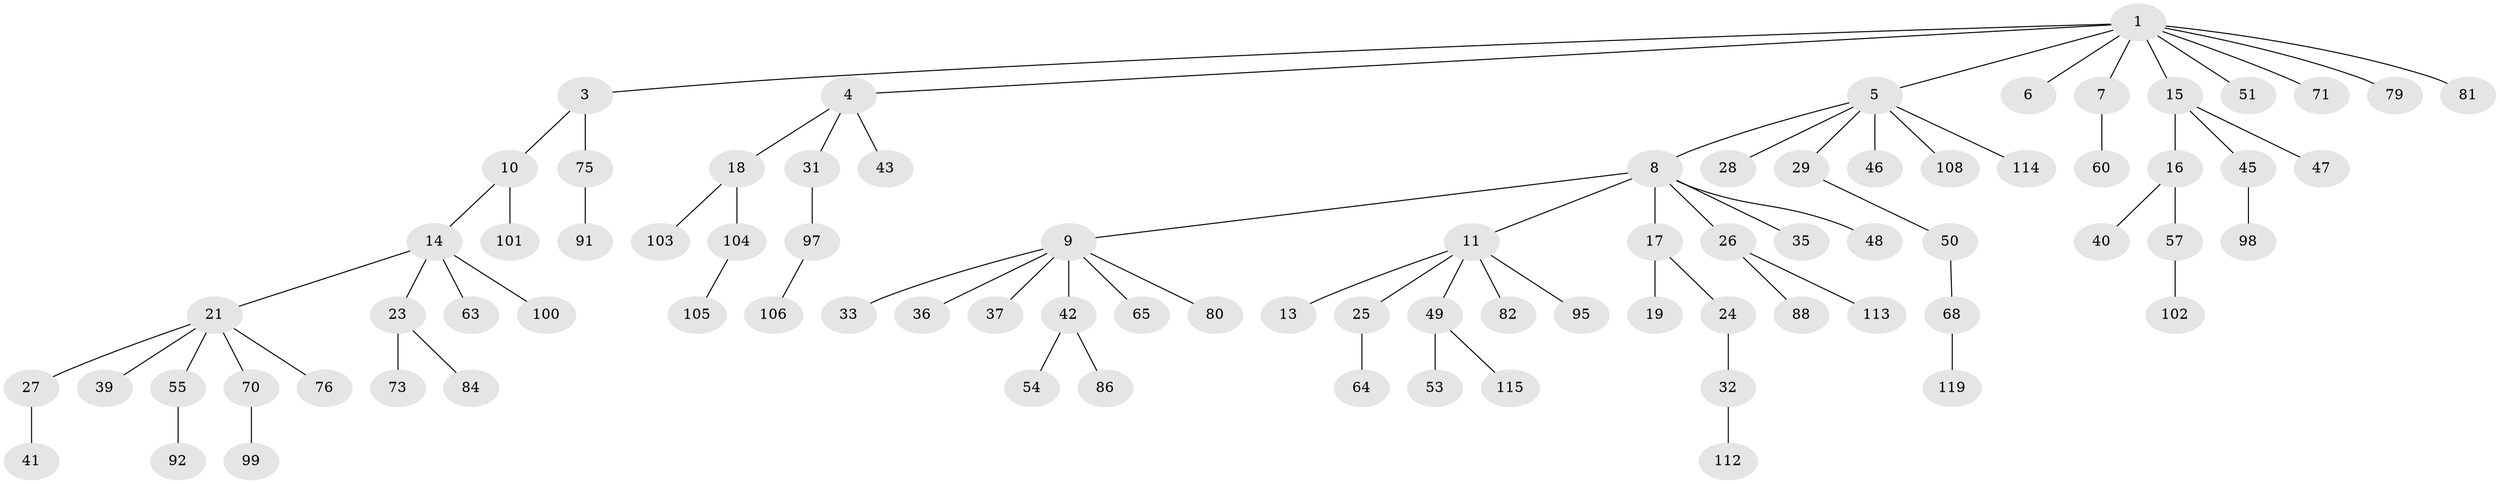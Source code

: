 // Generated by graph-tools (version 1.1) at 2025/52/02/27/25 19:52:10]
// undirected, 83 vertices, 82 edges
graph export_dot {
graph [start="1"]
  node [color=gray90,style=filled];
  1 [super="+2"];
  3;
  4 [super="+22"];
  5 [super="+44"];
  6 [super="+38"];
  7;
  8 [super="+12"];
  9 [super="+30"];
  10 [super="+94"];
  11 [super="+67"];
  13;
  14 [super="+109"];
  15 [super="+20"];
  16;
  17;
  18 [super="+58"];
  19 [super="+59"];
  21 [super="+110"];
  23 [super="+34"];
  24 [super="+77"];
  25 [super="+117"];
  26 [super="+111"];
  27;
  28;
  29 [super="+83"];
  31 [super="+72"];
  32 [super="+69"];
  33;
  35;
  36 [super="+93"];
  37;
  39;
  40;
  41;
  42 [super="+118"];
  43;
  45 [super="+66"];
  46;
  47 [super="+61"];
  48;
  49 [super="+116"];
  50 [super="+52"];
  51;
  53;
  54 [super="+56"];
  55 [super="+74"];
  57 [super="+62"];
  60 [super="+96"];
  63;
  64;
  65;
  68;
  70 [super="+89"];
  71 [super="+78"];
  73 [super="+85"];
  75 [super="+87"];
  76 [super="+90"];
  79;
  80;
  81;
  82;
  84;
  86;
  88;
  91;
  92 [super="+107"];
  95;
  97;
  98;
  99;
  100;
  101;
  102;
  103;
  104;
  105;
  106;
  108;
  112;
  113;
  114;
  115;
  119;
  1 -- 3;
  1 -- 4;
  1 -- 5;
  1 -- 6;
  1 -- 7;
  1 -- 15;
  1 -- 81;
  1 -- 51;
  1 -- 71;
  1 -- 79;
  3 -- 10;
  3 -- 75;
  4 -- 18;
  4 -- 31;
  4 -- 43;
  5 -- 8;
  5 -- 28;
  5 -- 29;
  5 -- 108;
  5 -- 114;
  5 -- 46;
  7 -- 60;
  8 -- 9;
  8 -- 11;
  8 -- 17;
  8 -- 26;
  8 -- 35;
  8 -- 48;
  9 -- 36;
  9 -- 37;
  9 -- 65;
  9 -- 80;
  9 -- 42;
  9 -- 33;
  10 -- 14;
  10 -- 101;
  11 -- 13;
  11 -- 25;
  11 -- 49;
  11 -- 82;
  11 -- 95;
  14 -- 21;
  14 -- 23;
  14 -- 63;
  14 -- 100;
  15 -- 16;
  15 -- 45;
  15 -- 47;
  16 -- 40;
  16 -- 57;
  17 -- 19;
  17 -- 24;
  18 -- 103;
  18 -- 104;
  21 -- 27;
  21 -- 39;
  21 -- 55;
  21 -- 70;
  21 -- 76;
  23 -- 84;
  23 -- 73;
  24 -- 32;
  25 -- 64;
  26 -- 88;
  26 -- 113;
  27 -- 41;
  29 -- 50;
  31 -- 97;
  32 -- 112;
  42 -- 54;
  42 -- 86;
  45 -- 98;
  49 -- 53;
  49 -- 115;
  50 -- 68;
  55 -- 92;
  57 -- 102;
  68 -- 119;
  70 -- 99;
  75 -- 91;
  97 -- 106;
  104 -- 105;
}
